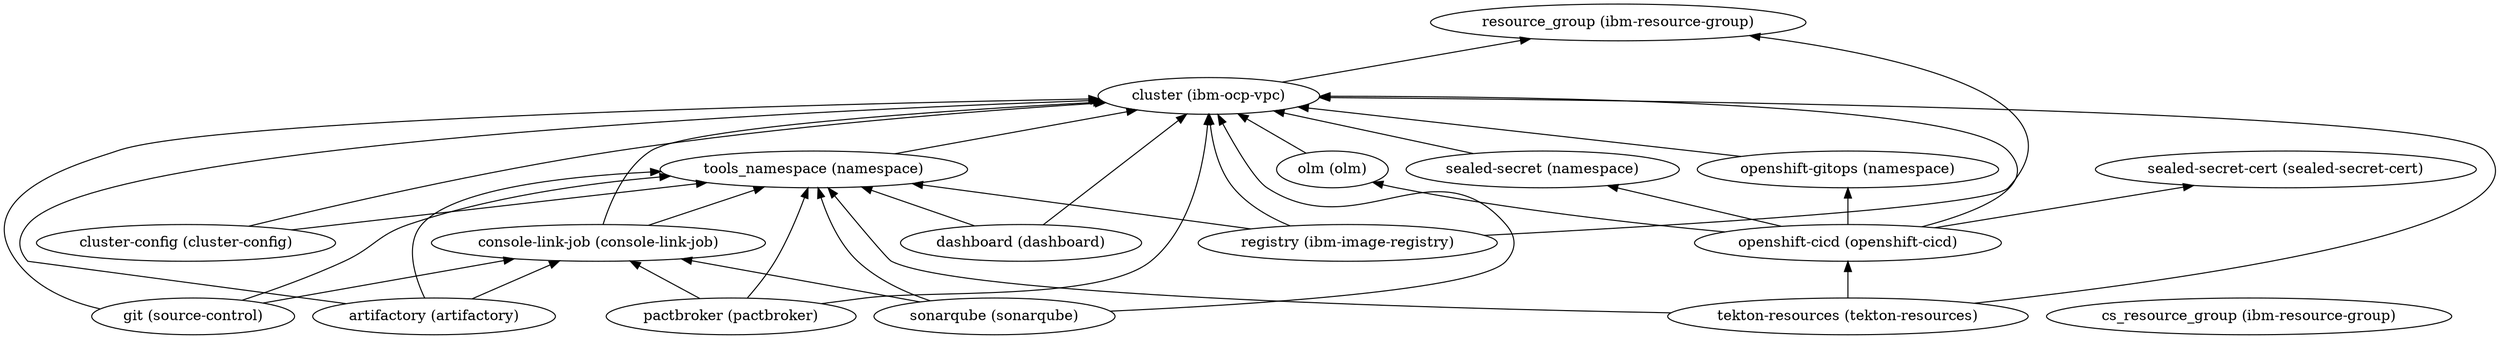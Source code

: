 digraph {
    rankdir="BT"
    "resource_group (ibm-resource-group)"
"cs_resource_group (ibm-resource-group)"
"cluster (ibm-ocp-vpc)" -> "resource_group (ibm-resource-group)"
"cluster (ibm-ocp-vpc)"
"tools_namespace (namespace)" -> "cluster (ibm-ocp-vpc)"
"tools_namespace (namespace)"
"openshift-gitops (namespace)" -> "cluster (ibm-ocp-vpc)"
"openshift-gitops (namespace)"
"artifactory (artifactory)" -> "cluster (ibm-ocp-vpc)"
"artifactory (artifactory)" -> "tools_namespace (namespace)"
"artifactory (artifactory)" -> "console-link-job (console-link-job)"
"artifactory (artifactory)"
"console-link-job (console-link-job)" -> "cluster (ibm-ocp-vpc)"
"console-link-job (console-link-job)" -> "tools_namespace (namespace)"
"console-link-job (console-link-job)"
"cluster-config (cluster-config)" -> "cluster (ibm-ocp-vpc)"
"cluster-config (cluster-config)" -> "tools_namespace (namespace)"
"cluster-config (cluster-config)"
"dashboard (dashboard)" -> "cluster (ibm-ocp-vpc)"
"dashboard (dashboard)" -> "tools_namespace (namespace)"
"dashboard (dashboard)"
"registry (ibm-image-registry)" -> "cluster (ibm-ocp-vpc)"
"registry (ibm-image-registry)" -> "tools_namespace (namespace)"
"registry (ibm-image-registry)" -> "resource_group (ibm-resource-group)"
"registry (ibm-image-registry)"
"openshift-cicd (openshift-cicd)" -> "cluster (ibm-ocp-vpc)"
"openshift-cicd (openshift-cicd)" -> "olm (olm)"
"openshift-cicd (openshift-cicd)" -> "openshift-gitops (namespace)"
"openshift-cicd (openshift-cicd)" -> "sealed-secret (namespace)"
"openshift-cicd (openshift-cicd)" -> "sealed-secret-cert (sealed-secret-cert)"
"openshift-cicd (openshift-cicd)"
"olm (olm)" -> "cluster (ibm-ocp-vpc)"
"olm (olm)"
"sealed-secret (namespace)" -> "cluster (ibm-ocp-vpc)"
"sealed-secret (namespace)"
"sealed-secret-cert (sealed-secret-cert)"
"pactbroker (pactbroker)" -> "cluster (ibm-ocp-vpc)"
"pactbroker (pactbroker)" -> "tools_namespace (namespace)"
"pactbroker (pactbroker)" -> "console-link-job (console-link-job)"
"pactbroker (pactbroker)"
"sonarqube (sonarqube)" -> "cluster (ibm-ocp-vpc)"
"sonarqube (sonarqube)" -> "tools_namespace (namespace)"
"sonarqube (sonarqube)" -> "console-link-job (console-link-job)"
"sonarqube (sonarqube)"
"git (source-control)" -> "cluster (ibm-ocp-vpc)"
"git (source-control)" -> "tools_namespace (namespace)"
"git (source-control)" -> "console-link-job (console-link-job)"
"git (source-control)"
"tekton-resources (tekton-resources)" -> "cluster (ibm-ocp-vpc)"
"tekton-resources (tekton-resources)" -> "tools_namespace (namespace)"
"tekton-resources (tekton-resources)" -> "openshift-cicd (openshift-cicd)"
"tekton-resources (tekton-resources)"
  }